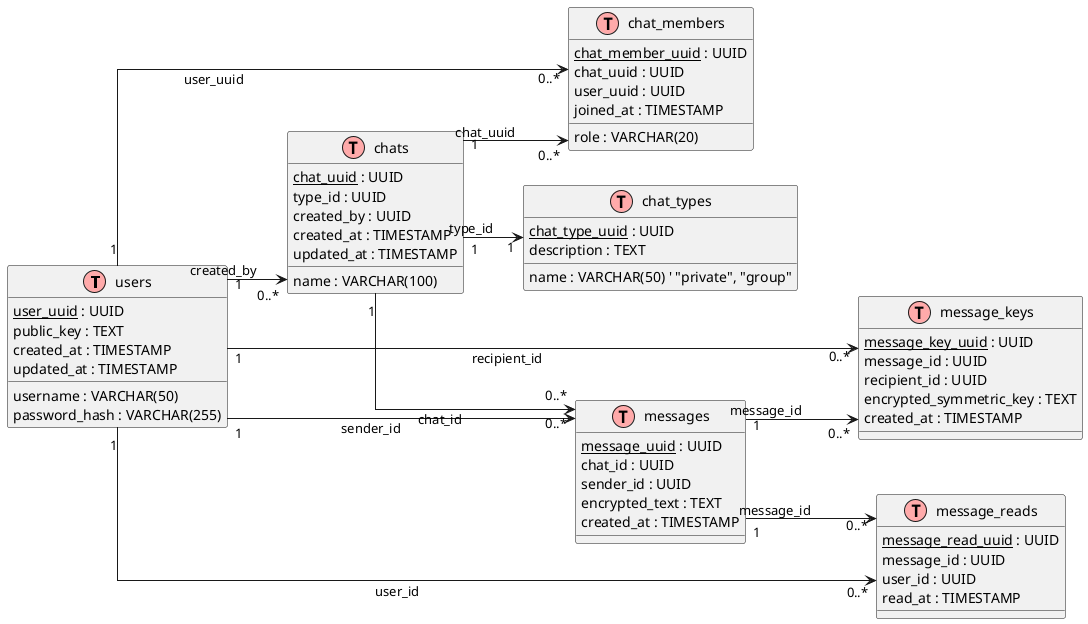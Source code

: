 @startuml
!define table(x) class x << (T,#FFAAAA) >>

skinparam linetype ortho
left to right direction

table(users) {
    <u>user_uuid</u> : UUID
    username : VARCHAR(50)    
    password_hash : VARCHAR(255)
    public_key : TEXT
    created_at : TIMESTAMP
    updated_at : TIMESTAMP
}

table(chat_types) {
    <u>chat_type_uuid</u> : UUID
    name : VARCHAR(50) ' "private", "group"
    description : TEXT
}

table(chats) {
    <u>chat_uuid</u> : UUID
    name : VARCHAR(100)
    type_id : UUID
    created_by : UUID
    created_at : TIMESTAMP
    updated_at : TIMESTAMP
}

table(chat_members) {
    <u>chat_member_uuid</u> : UUID
    chat_uuid : UUID
    user_uuid : UUID
    role : VARCHAR(20)
    joined_at : TIMESTAMP
}

table(messages) {
    <u>message_uuid</u> : UUID
    chat_id : UUID
    sender_id : UUID
    encrypted_text : TEXT
    created_at : TIMESTAMP    
}

table(message_keys) {
    <u>message_key_uuid</u> : UUID
    message_id : UUID
    recipient_id : UUID
    encrypted_symmetric_key : TEXT
    created_at : TIMESTAMP
}

table(message_reads) {
    <u>message_read_uuid</u> : UUID
    message_id : UUID
    user_id : UUID
    read_at : TIMESTAMP
}

' Связи
users "1" -down-> "0..*" chats : created_by
users "1" -down-> "0..*" chat_members : user_uuid
users "1" -down-> "0..*" messages : sender_id
users "1" -down-> "0..*" message_keys : recipient_id
users "1" -down-> "0..*" message_reads : user_id

chats "1" -down-> "0..*" chat_members : chat_uuid
chats "1" -down-> "0..*" messages : chat_id
chats "1" -down-> "1" chat_types : type_id

messages "1" -down-> "0..*" message_keys : message_id
messages "1" -down-> "0..*" message_reads : message_id

@enduml
